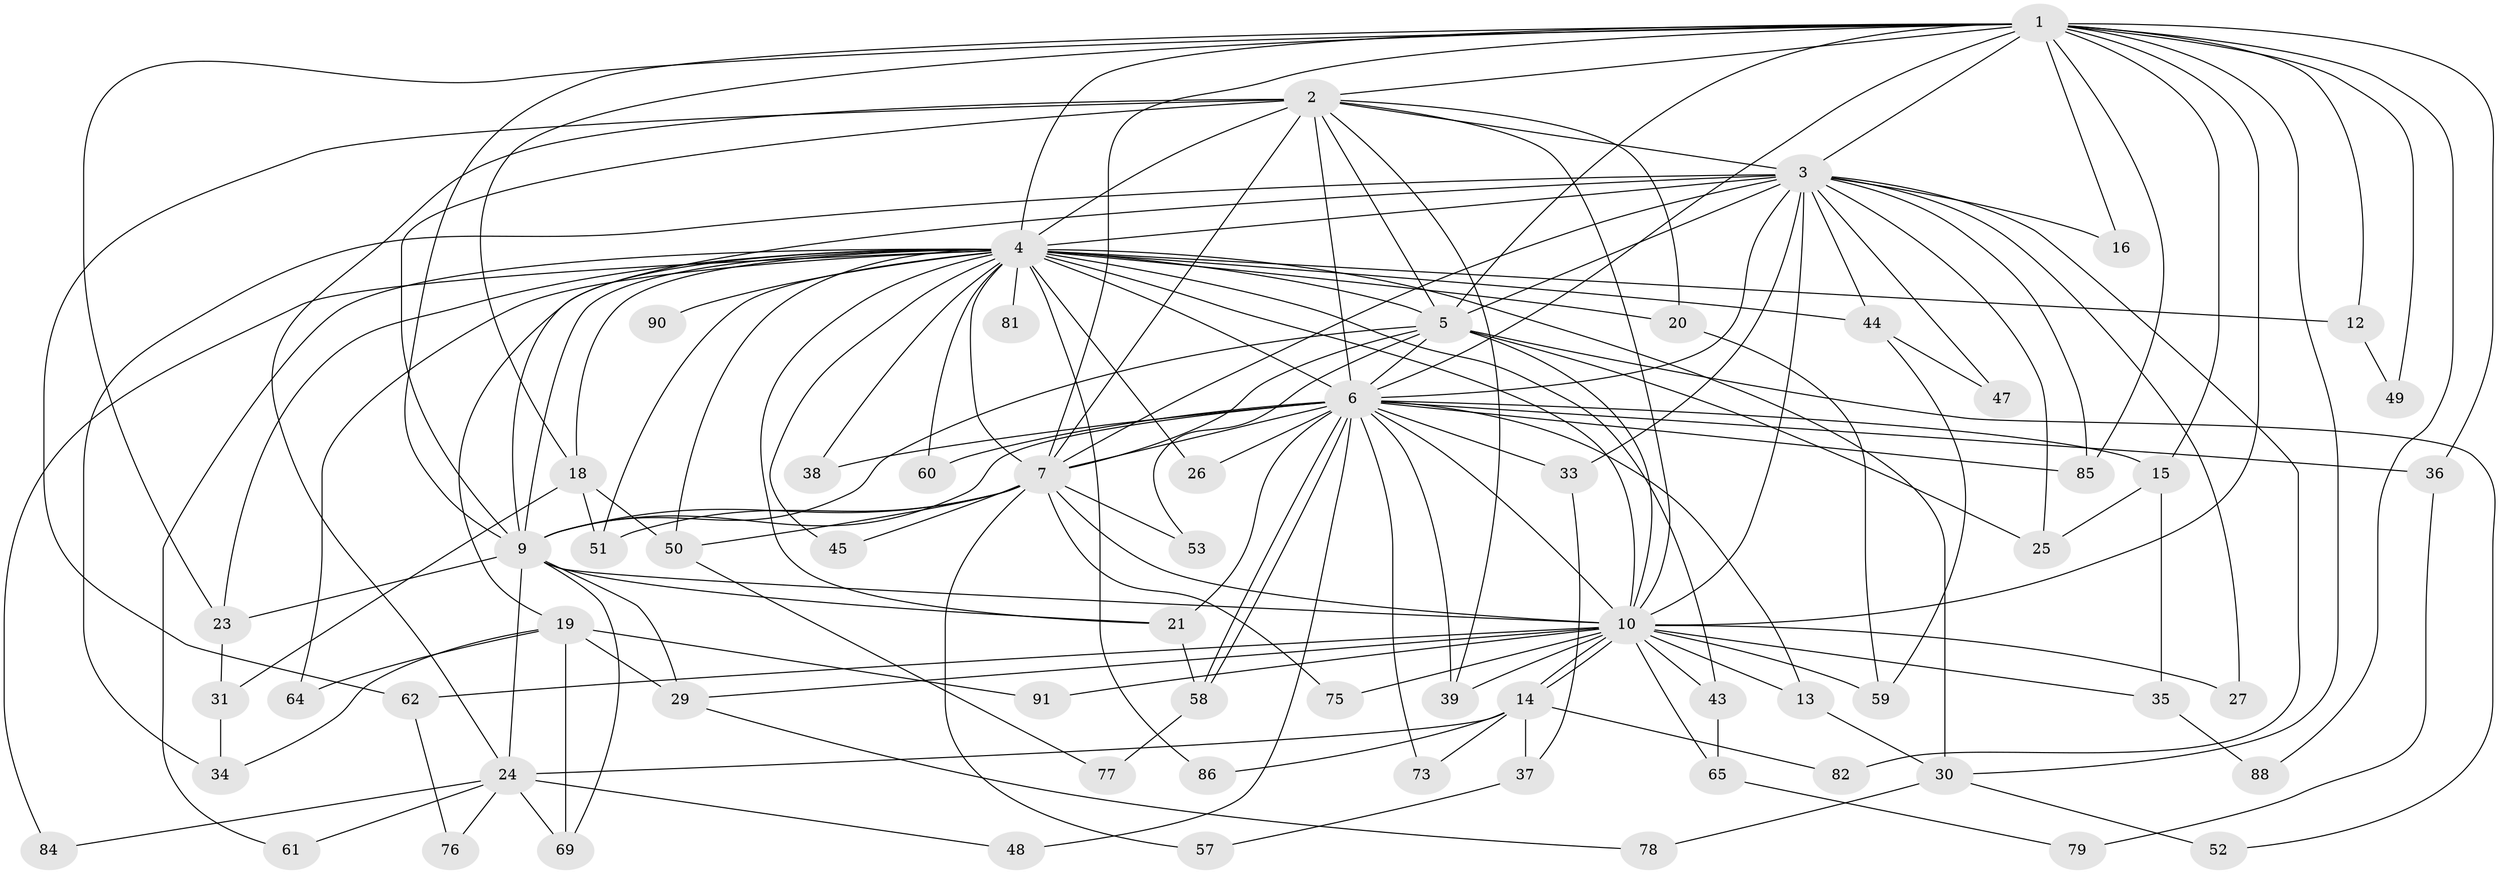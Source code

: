 // Generated by graph-tools (version 1.1) at 2025/23/03/03/25 07:23:44]
// undirected, 66 vertices, 161 edges
graph export_dot {
graph [start="1"]
  node [color=gray90,style=filled];
  1 [super="+28"];
  2 [super="+22"];
  3 [super="+74"];
  4 [super="+8"];
  5 [super="+11"];
  6 [super="+55"];
  7 [super="+67"];
  9 [super="+17"];
  10 [super="+89"];
  12;
  13;
  14 [super="+32"];
  15;
  16;
  18;
  19 [super="+54"];
  20;
  21 [super="+83"];
  23 [super="+46"];
  24 [super="+41"];
  25;
  26;
  27;
  29 [super="+80"];
  30 [super="+40"];
  31;
  33;
  34 [super="+63"];
  35;
  36;
  37;
  38;
  39 [super="+42"];
  43;
  44 [super="+71"];
  45;
  47;
  48;
  49;
  50 [super="+56"];
  51 [super="+68"];
  52;
  53;
  57;
  58 [super="+66"];
  59 [super="+70"];
  60;
  61;
  62;
  64;
  65;
  69 [super="+72"];
  73;
  75;
  76;
  77;
  78;
  79;
  81;
  82;
  84;
  85 [super="+87"];
  86;
  88;
  90;
  91;
  1 -- 2;
  1 -- 3;
  1 -- 4 [weight=2];
  1 -- 5;
  1 -- 6;
  1 -- 7;
  1 -- 9;
  1 -- 10 [weight=2];
  1 -- 12;
  1 -- 15;
  1 -- 16;
  1 -- 18;
  1 -- 36;
  1 -- 85;
  1 -- 30;
  1 -- 88;
  1 -- 49;
  1 -- 23;
  2 -- 3;
  2 -- 4 [weight=2];
  2 -- 5;
  2 -- 6;
  2 -- 7;
  2 -- 9;
  2 -- 10 [weight=2];
  2 -- 20;
  2 -- 62;
  2 -- 24;
  2 -- 39;
  3 -- 4 [weight=2];
  3 -- 5;
  3 -- 6;
  3 -- 7;
  3 -- 9 [weight=2];
  3 -- 10;
  3 -- 16;
  3 -- 27;
  3 -- 33;
  3 -- 44 [weight=2];
  3 -- 47;
  3 -- 82;
  3 -- 25;
  3 -- 34;
  3 -- 85;
  4 -- 5 [weight=3];
  4 -- 6 [weight=2];
  4 -- 7 [weight=2];
  4 -- 9 [weight=2];
  4 -- 10 [weight=2];
  4 -- 19 [weight=2];
  4 -- 20;
  4 -- 43;
  4 -- 44;
  4 -- 45;
  4 -- 50;
  4 -- 64;
  4 -- 81 [weight=2];
  4 -- 84;
  4 -- 86;
  4 -- 12;
  4 -- 18;
  4 -- 21;
  4 -- 23;
  4 -- 90;
  4 -- 26;
  4 -- 30;
  4 -- 38;
  4 -- 60;
  4 -- 61;
  4 -- 51;
  5 -- 6;
  5 -- 7 [weight=2];
  5 -- 9;
  5 -- 10;
  5 -- 25;
  5 -- 52;
  5 -- 53;
  6 -- 7;
  6 -- 9;
  6 -- 10 [weight=2];
  6 -- 13;
  6 -- 15;
  6 -- 26 [weight=2];
  6 -- 33;
  6 -- 36;
  6 -- 38;
  6 -- 48;
  6 -- 58;
  6 -- 58;
  6 -- 60;
  6 -- 73;
  6 -- 85;
  6 -- 21;
  6 -- 39;
  7 -- 9;
  7 -- 10;
  7 -- 45;
  7 -- 51;
  7 -- 53;
  7 -- 57;
  7 -- 75;
  7 -- 50;
  9 -- 10;
  9 -- 23;
  9 -- 29 [weight=2];
  9 -- 69;
  9 -- 21;
  9 -- 24;
  10 -- 13;
  10 -- 14;
  10 -- 14;
  10 -- 27;
  10 -- 29;
  10 -- 35;
  10 -- 39;
  10 -- 43;
  10 -- 62;
  10 -- 65;
  10 -- 75;
  10 -- 91;
  10 -- 59;
  12 -- 49;
  13 -- 30;
  14 -- 24 [weight=2];
  14 -- 37;
  14 -- 73;
  14 -- 82;
  14 -- 86;
  15 -- 25;
  15 -- 35;
  18 -- 31;
  18 -- 50;
  18 -- 51;
  19 -- 34;
  19 -- 91;
  19 -- 64;
  19 -- 29;
  19 -- 69;
  20 -- 59;
  21 -- 58;
  23 -- 31;
  24 -- 48;
  24 -- 61;
  24 -- 69;
  24 -- 76;
  24 -- 84;
  29 -- 78;
  30 -- 52;
  30 -- 78;
  31 -- 34;
  33 -- 37;
  35 -- 88;
  36 -- 79;
  37 -- 57;
  43 -- 65;
  44 -- 47;
  44 -- 59;
  50 -- 77;
  58 -- 77;
  62 -- 76;
  65 -- 79;
}
